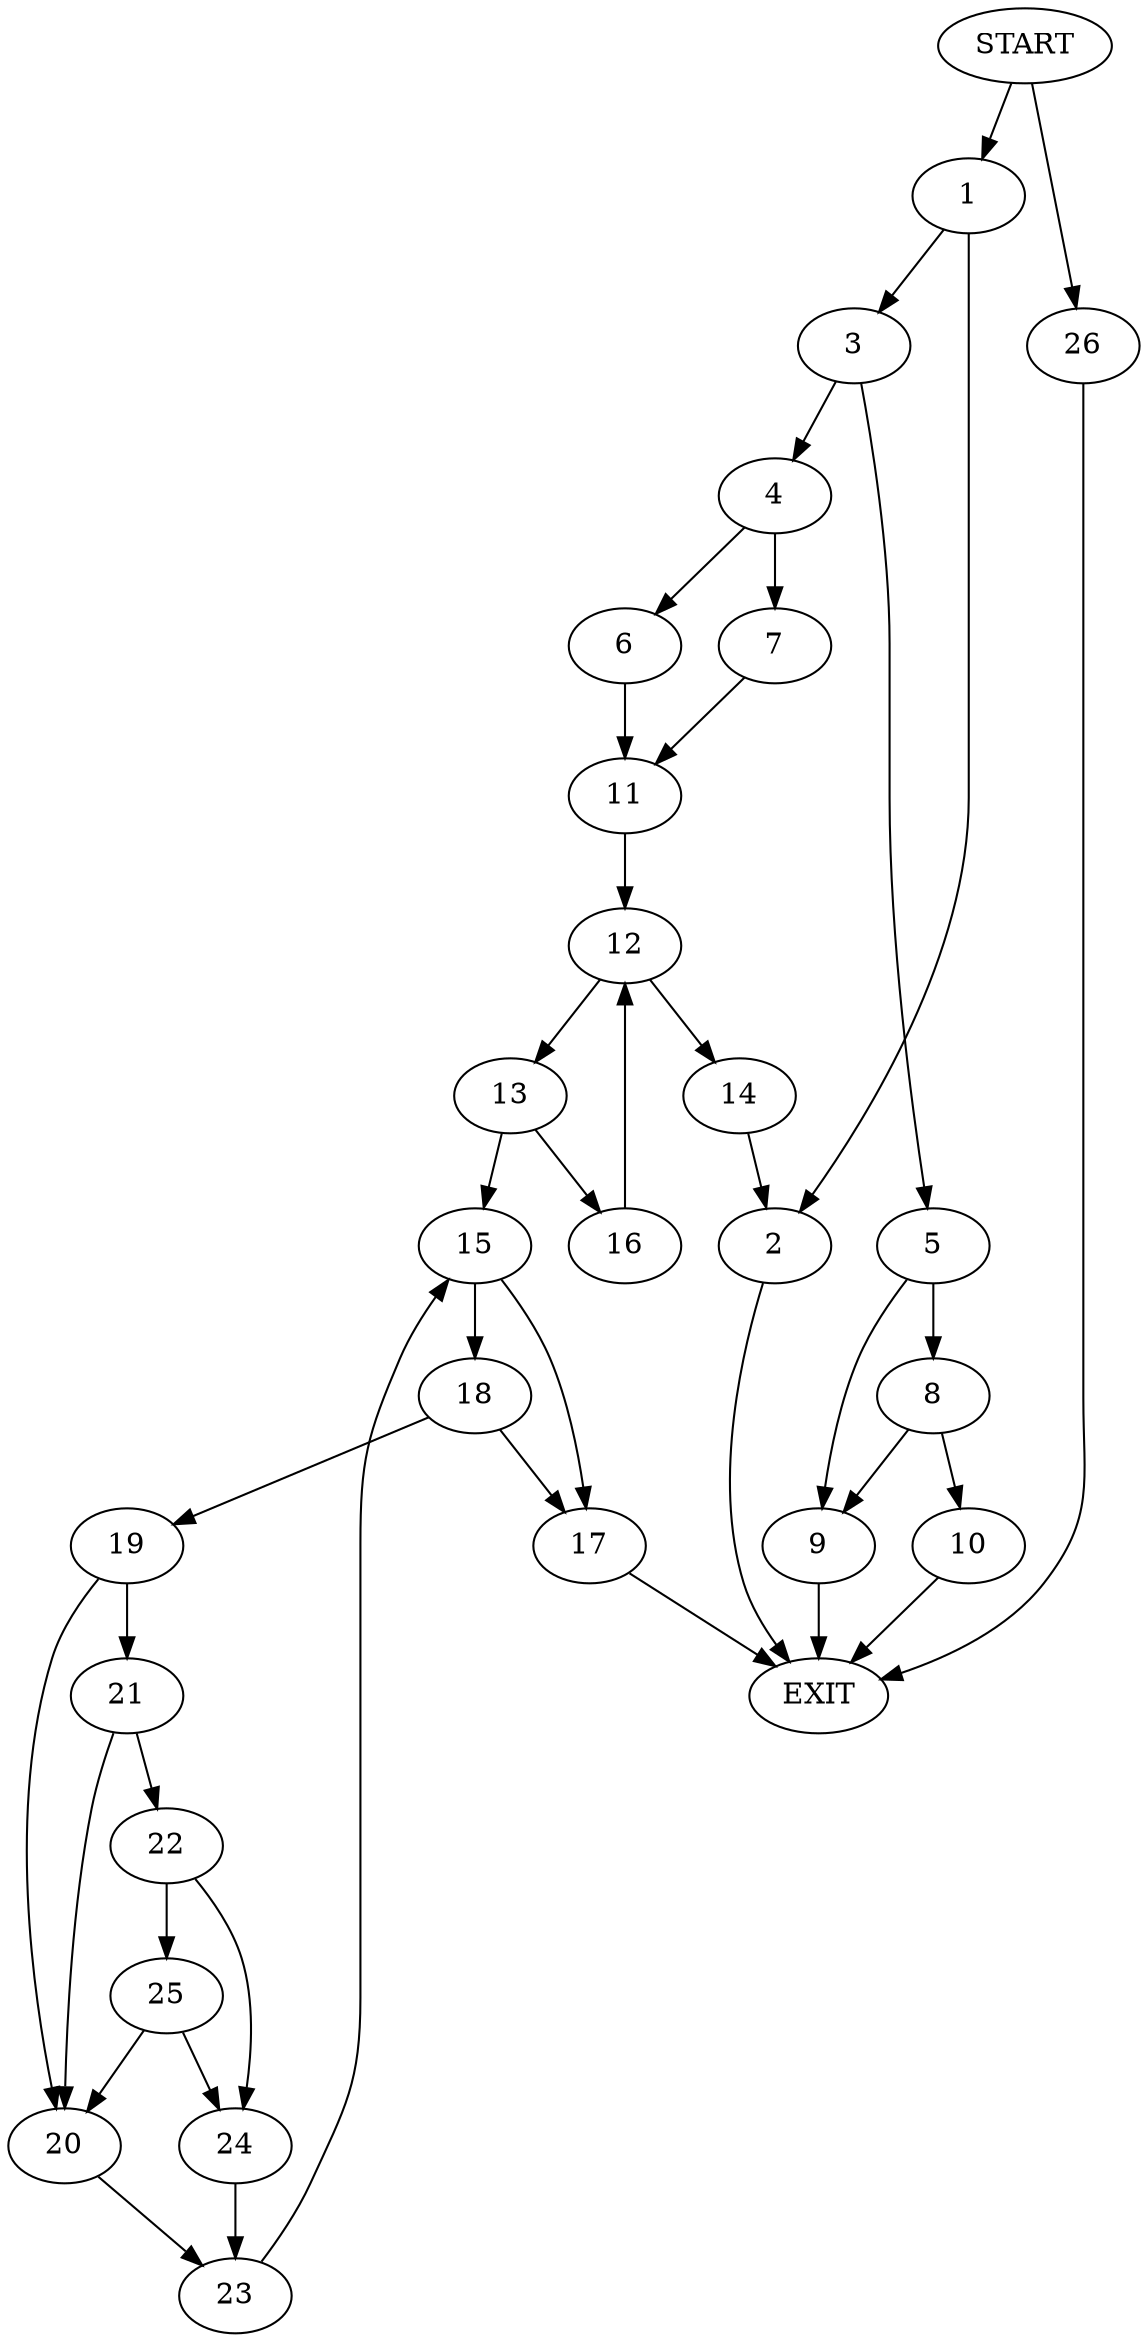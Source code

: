 digraph {
0 [label="START"]
27 [label="EXIT"]
0 -> 1
1 -> 2
1 -> 3
2 -> 27
3 -> 4
3 -> 5
4 -> 6
4 -> 7
5 -> 8
5 -> 9
9 -> 27
8 -> 10
8 -> 9
10 -> 27
7 -> 11
6 -> 11
11 -> 12
12 -> 13
12 -> 14
13 -> 15
13 -> 16
14 -> 2
16 -> 12
15 -> 17
15 -> 18
18 -> 17
18 -> 19
17 -> 27
19 -> 20
19 -> 21
21 -> 20
21 -> 22
20 -> 23
22 -> 24
22 -> 25
25 -> 20
25 -> 24
24 -> 23
23 -> 15
0 -> 26
26 -> 27
}
